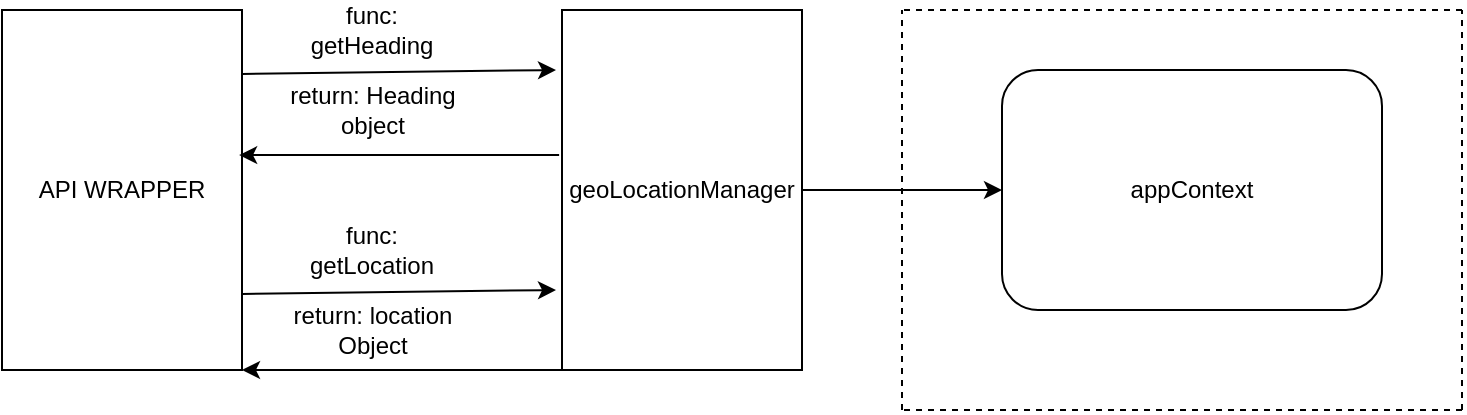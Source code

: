 <mxfile version="14.8.6" type="github">
  <diagram id="vyCGWAUfdSxSIY0ACXKW" name="Page-1">
    <mxGraphModel dx="1666" dy="869" grid="1" gridSize="10" guides="1" tooltips="1" connect="1" arrows="1" fold="1" page="1" pageScale="1" pageWidth="850" pageHeight="1100" math="0" shadow="0">
      <root>
        <mxCell id="0" />
        <mxCell id="1" parent="0" />
        <mxCell id="cPcXINQH9cM9ImpzZI84-2" value="geoLocationManager" style="rounded=0;whiteSpace=wrap;html=1;" vertex="1" parent="1">
          <mxGeometry x="520" y="270" width="120" height="180" as="geometry" />
        </mxCell>
        <mxCell id="cPcXINQH9cM9ImpzZI84-5" value="API WRAPPER" style="rounded=0;whiteSpace=wrap;html=1;" vertex="1" parent="1">
          <mxGeometry x="240" y="270" width="120" height="180" as="geometry" />
        </mxCell>
        <mxCell id="cPcXINQH9cM9ImpzZI84-7" value="" style="endArrow=classic;html=1;exitX=1.021;exitY=0.428;exitDx=0;exitDy=0;exitPerimeter=0;entryX=-0.004;entryY=0.417;entryDx=0;entryDy=0;entryPerimeter=0;" edge="1" parent="1">
          <mxGeometry width="50" height="50" relative="1" as="geometry">
            <mxPoint x="360" y="411.98" as="sourcePoint" />
            <mxPoint x="517" y="410.0" as="targetPoint" />
          </mxGeometry>
        </mxCell>
        <mxCell id="cPcXINQH9cM9ImpzZI84-8" value="" style="endArrow=classic;html=1;exitX=1.021;exitY=0.428;exitDx=0;exitDy=0;exitPerimeter=0;entryX=-0.004;entryY=0.417;entryDx=0;entryDy=0;entryPerimeter=0;" edge="1" parent="1">
          <mxGeometry width="50" height="50" relative="1" as="geometry">
            <mxPoint x="360" y="301.98" as="sourcePoint" />
            <mxPoint x="517" y="300" as="targetPoint" />
          </mxGeometry>
        </mxCell>
        <mxCell id="cPcXINQH9cM9ImpzZI84-9" value="func: getHeading" style="text;html=1;strokeColor=none;fillColor=none;align=center;verticalAlign=middle;whiteSpace=wrap;rounded=0;" vertex="1" parent="1">
          <mxGeometry x="405" y="270" width="40" height="20" as="geometry" />
        </mxCell>
        <mxCell id="cPcXINQH9cM9ImpzZI84-11" value="func: getLocation" style="text;html=1;strokeColor=none;fillColor=none;align=center;verticalAlign=middle;whiteSpace=wrap;rounded=0;" vertex="1" parent="1">
          <mxGeometry x="405" y="380" width="40" height="20" as="geometry" />
        </mxCell>
        <mxCell id="cPcXINQH9cM9ImpzZI84-12" value="" style="endArrow=classic;html=1;exitX=0;exitY=1;exitDx=0;exitDy=0;entryX=1;entryY=1;entryDx=0;entryDy=0;" edge="1" parent="1" source="cPcXINQH9cM9ImpzZI84-2" target="cPcXINQH9cM9ImpzZI84-5">
          <mxGeometry width="50" height="50" relative="1" as="geometry">
            <mxPoint x="400" y="460" as="sourcePoint" />
            <mxPoint x="450" y="410" as="targetPoint" />
          </mxGeometry>
        </mxCell>
        <mxCell id="cPcXINQH9cM9ImpzZI84-13" value="return: location Object" style="text;html=1;strokeColor=none;fillColor=none;align=center;verticalAlign=middle;whiteSpace=wrap;rounded=0;" vertex="1" parent="1">
          <mxGeometry x="368" y="420" width="115" height="20" as="geometry" />
        </mxCell>
        <mxCell id="cPcXINQH9cM9ImpzZI84-14" value="" style="endArrow=classic;html=1;exitX=-0.012;exitY=0.403;exitDx=0;exitDy=0;exitPerimeter=0;entryX=0.988;entryY=0.403;entryDx=0;entryDy=0;entryPerimeter=0;" edge="1" parent="1" source="cPcXINQH9cM9ImpzZI84-2" target="cPcXINQH9cM9ImpzZI84-5">
          <mxGeometry width="50" height="50" relative="1" as="geometry">
            <mxPoint x="400" y="460" as="sourcePoint" />
            <mxPoint x="450" y="410" as="targetPoint" />
          </mxGeometry>
        </mxCell>
        <mxCell id="cPcXINQH9cM9ImpzZI84-15" value="return: Heading object" style="text;html=1;strokeColor=none;fillColor=none;align=center;verticalAlign=middle;whiteSpace=wrap;rounded=0;" vertex="1" parent="1">
          <mxGeometry x="378" y="310" width="95" height="20" as="geometry" />
        </mxCell>
        <mxCell id="cPcXINQH9cM9ImpzZI84-16" value="" style="endArrow=classic;html=1;" edge="1" parent="1">
          <mxGeometry width="50" height="50" relative="1" as="geometry">
            <mxPoint x="640" y="360" as="sourcePoint" />
            <mxPoint x="740" y="360" as="targetPoint" />
          </mxGeometry>
        </mxCell>
        <mxCell id="cPcXINQH9cM9ImpzZI84-17" value="appContext" style="rounded=1;whiteSpace=wrap;html=1;" vertex="1" parent="1">
          <mxGeometry x="740" y="300" width="190" height="120" as="geometry" />
        </mxCell>
        <mxCell id="cPcXINQH9cM9ImpzZI84-18" value="" style="endArrow=none;dashed=1;html=1;" edge="1" parent="1">
          <mxGeometry width="50" height="50" relative="1" as="geometry">
            <mxPoint x="690" y="470" as="sourcePoint" />
            <mxPoint x="690" y="270" as="targetPoint" />
          </mxGeometry>
        </mxCell>
        <mxCell id="cPcXINQH9cM9ImpzZI84-19" value="" style="endArrow=none;dashed=1;html=1;" edge="1" parent="1">
          <mxGeometry width="50" height="50" relative="1" as="geometry">
            <mxPoint x="970" y="470" as="sourcePoint" />
            <mxPoint x="970" y="270" as="targetPoint" />
          </mxGeometry>
        </mxCell>
        <mxCell id="cPcXINQH9cM9ImpzZI84-20" value="" style="endArrow=none;dashed=1;html=1;" edge="1" parent="1">
          <mxGeometry width="50" height="50" relative="1" as="geometry">
            <mxPoint x="970" y="470" as="sourcePoint" />
            <mxPoint x="690" y="470" as="targetPoint" />
          </mxGeometry>
        </mxCell>
        <mxCell id="cPcXINQH9cM9ImpzZI84-21" value="" style="endArrow=none;dashed=1;html=1;" edge="1" parent="1">
          <mxGeometry width="50" height="50" relative="1" as="geometry">
            <mxPoint x="970" y="270" as="sourcePoint" />
            <mxPoint x="690" y="270" as="targetPoint" />
          </mxGeometry>
        </mxCell>
      </root>
    </mxGraphModel>
  </diagram>
</mxfile>
